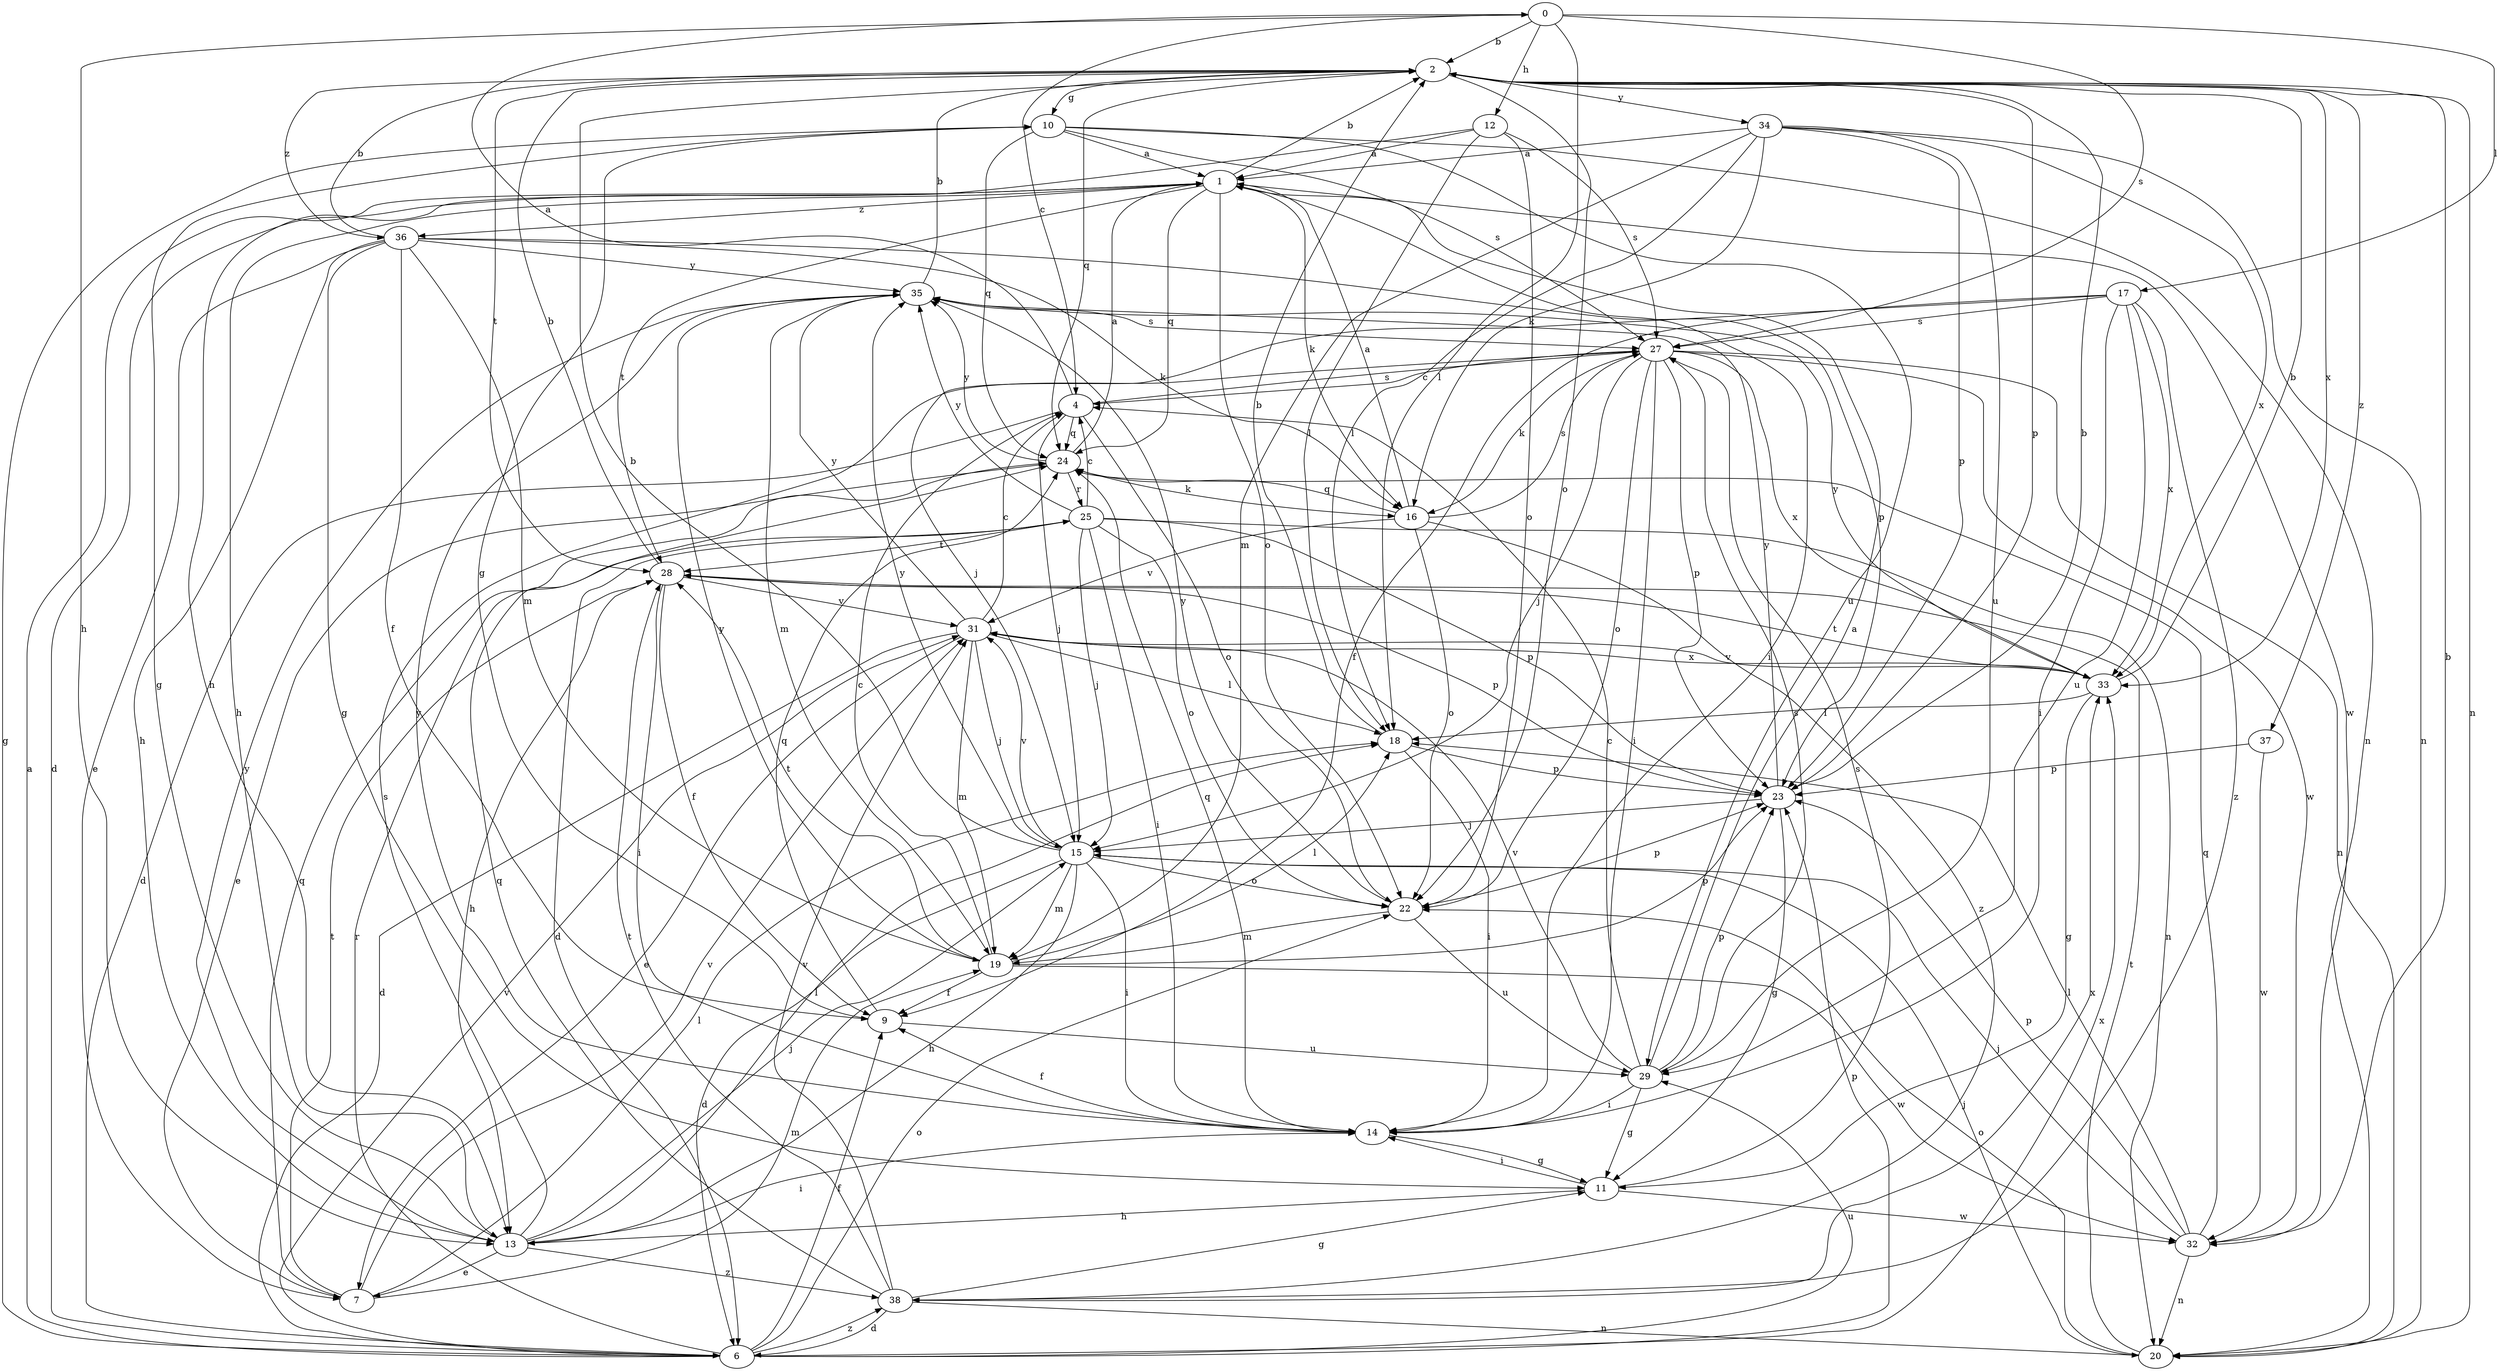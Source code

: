 strict digraph  {
0;
1;
2;
4;
6;
7;
9;
10;
11;
12;
13;
14;
15;
16;
17;
18;
19;
20;
22;
23;
24;
25;
27;
28;
29;
31;
32;
33;
34;
35;
36;
37;
38;
0 -> 2  [label=b];
0 -> 4  [label=c];
0 -> 12  [label=h];
0 -> 13  [label=h];
0 -> 17  [label=l];
0 -> 18  [label=l];
0 -> 27  [label=s];
1 -> 2  [label=b];
1 -> 6  [label=d];
1 -> 13  [label=h];
1 -> 14  [label=i];
1 -> 16  [label=k];
1 -> 22  [label=o];
1 -> 24  [label=q];
1 -> 28  [label=t];
1 -> 32  [label=w];
1 -> 36  [label=z];
2 -> 10  [label=g];
2 -> 20  [label=n];
2 -> 22  [label=o];
2 -> 23  [label=p];
2 -> 24  [label=q];
2 -> 28  [label=t];
2 -> 33  [label=x];
2 -> 34  [label=y];
2 -> 36  [label=z];
2 -> 37  [label=z];
4 -> 0  [label=a];
4 -> 6  [label=d];
4 -> 15  [label=j];
4 -> 22  [label=o];
4 -> 24  [label=q];
4 -> 27  [label=s];
6 -> 1  [label=a];
6 -> 9  [label=f];
6 -> 10  [label=g];
6 -> 22  [label=o];
6 -> 23  [label=p];
6 -> 25  [label=r];
6 -> 29  [label=u];
6 -> 31  [label=v];
6 -> 33  [label=x];
6 -> 38  [label=z];
7 -> 18  [label=l];
7 -> 19  [label=m];
7 -> 24  [label=q];
7 -> 28  [label=t];
7 -> 31  [label=v];
9 -> 10  [label=g];
9 -> 24  [label=q];
9 -> 29  [label=u];
10 -> 1  [label=a];
10 -> 20  [label=n];
10 -> 24  [label=q];
10 -> 27  [label=s];
10 -> 29  [label=u];
11 -> 13  [label=h];
11 -> 14  [label=i];
11 -> 27  [label=s];
11 -> 32  [label=w];
12 -> 1  [label=a];
12 -> 13  [label=h];
12 -> 18  [label=l];
12 -> 22  [label=o];
12 -> 27  [label=s];
13 -> 7  [label=e];
13 -> 10  [label=g];
13 -> 14  [label=i];
13 -> 15  [label=j];
13 -> 18  [label=l];
13 -> 27  [label=s];
13 -> 35  [label=y];
13 -> 38  [label=z];
14 -> 9  [label=f];
14 -> 11  [label=g];
14 -> 24  [label=q];
14 -> 35  [label=y];
15 -> 2  [label=b];
15 -> 6  [label=d];
15 -> 13  [label=h];
15 -> 14  [label=i];
15 -> 19  [label=m];
15 -> 22  [label=o];
15 -> 31  [label=v];
15 -> 35  [label=y];
16 -> 1  [label=a];
16 -> 22  [label=o];
16 -> 24  [label=q];
16 -> 27  [label=s];
16 -> 31  [label=v];
16 -> 38  [label=z];
17 -> 9  [label=f];
17 -> 14  [label=i];
17 -> 15  [label=j];
17 -> 27  [label=s];
17 -> 29  [label=u];
17 -> 33  [label=x];
17 -> 38  [label=z];
18 -> 2  [label=b];
18 -> 14  [label=i];
18 -> 23  [label=p];
19 -> 4  [label=c];
19 -> 9  [label=f];
19 -> 18  [label=l];
19 -> 23  [label=p];
19 -> 28  [label=t];
19 -> 32  [label=w];
19 -> 35  [label=y];
20 -> 15  [label=j];
20 -> 22  [label=o];
20 -> 28  [label=t];
22 -> 19  [label=m];
22 -> 23  [label=p];
22 -> 29  [label=u];
22 -> 35  [label=y];
23 -> 2  [label=b];
23 -> 11  [label=g];
23 -> 15  [label=j];
23 -> 35  [label=y];
24 -> 1  [label=a];
24 -> 7  [label=e];
24 -> 16  [label=k];
24 -> 25  [label=r];
24 -> 35  [label=y];
25 -> 4  [label=c];
25 -> 6  [label=d];
25 -> 14  [label=i];
25 -> 15  [label=j];
25 -> 20  [label=n];
25 -> 22  [label=o];
25 -> 23  [label=p];
25 -> 28  [label=t];
25 -> 35  [label=y];
27 -> 4  [label=c];
27 -> 14  [label=i];
27 -> 15  [label=j];
27 -> 16  [label=k];
27 -> 20  [label=n];
27 -> 22  [label=o];
27 -> 23  [label=p];
27 -> 32  [label=w];
27 -> 33  [label=x];
28 -> 2  [label=b];
28 -> 9  [label=f];
28 -> 13  [label=h];
28 -> 14  [label=i];
28 -> 23  [label=p];
28 -> 31  [label=v];
29 -> 1  [label=a];
29 -> 4  [label=c];
29 -> 11  [label=g];
29 -> 14  [label=i];
29 -> 23  [label=p];
29 -> 27  [label=s];
29 -> 31  [label=v];
31 -> 4  [label=c];
31 -> 6  [label=d];
31 -> 7  [label=e];
31 -> 15  [label=j];
31 -> 18  [label=l];
31 -> 19  [label=m];
31 -> 33  [label=x];
31 -> 35  [label=y];
32 -> 2  [label=b];
32 -> 15  [label=j];
32 -> 18  [label=l];
32 -> 20  [label=n];
32 -> 23  [label=p];
32 -> 24  [label=q];
33 -> 2  [label=b];
33 -> 11  [label=g];
33 -> 18  [label=l];
33 -> 28  [label=t];
33 -> 31  [label=v];
33 -> 35  [label=y];
34 -> 1  [label=a];
34 -> 16  [label=k];
34 -> 18  [label=l];
34 -> 19  [label=m];
34 -> 20  [label=n];
34 -> 23  [label=p];
34 -> 29  [label=u];
34 -> 33  [label=x];
35 -> 2  [label=b];
35 -> 19  [label=m];
35 -> 27  [label=s];
36 -> 2  [label=b];
36 -> 7  [label=e];
36 -> 9  [label=f];
36 -> 11  [label=g];
36 -> 13  [label=h];
36 -> 16  [label=k];
36 -> 19  [label=m];
36 -> 23  [label=p];
36 -> 35  [label=y];
37 -> 23  [label=p];
37 -> 32  [label=w];
38 -> 6  [label=d];
38 -> 11  [label=g];
38 -> 20  [label=n];
38 -> 24  [label=q];
38 -> 28  [label=t];
38 -> 31  [label=v];
38 -> 33  [label=x];
}
